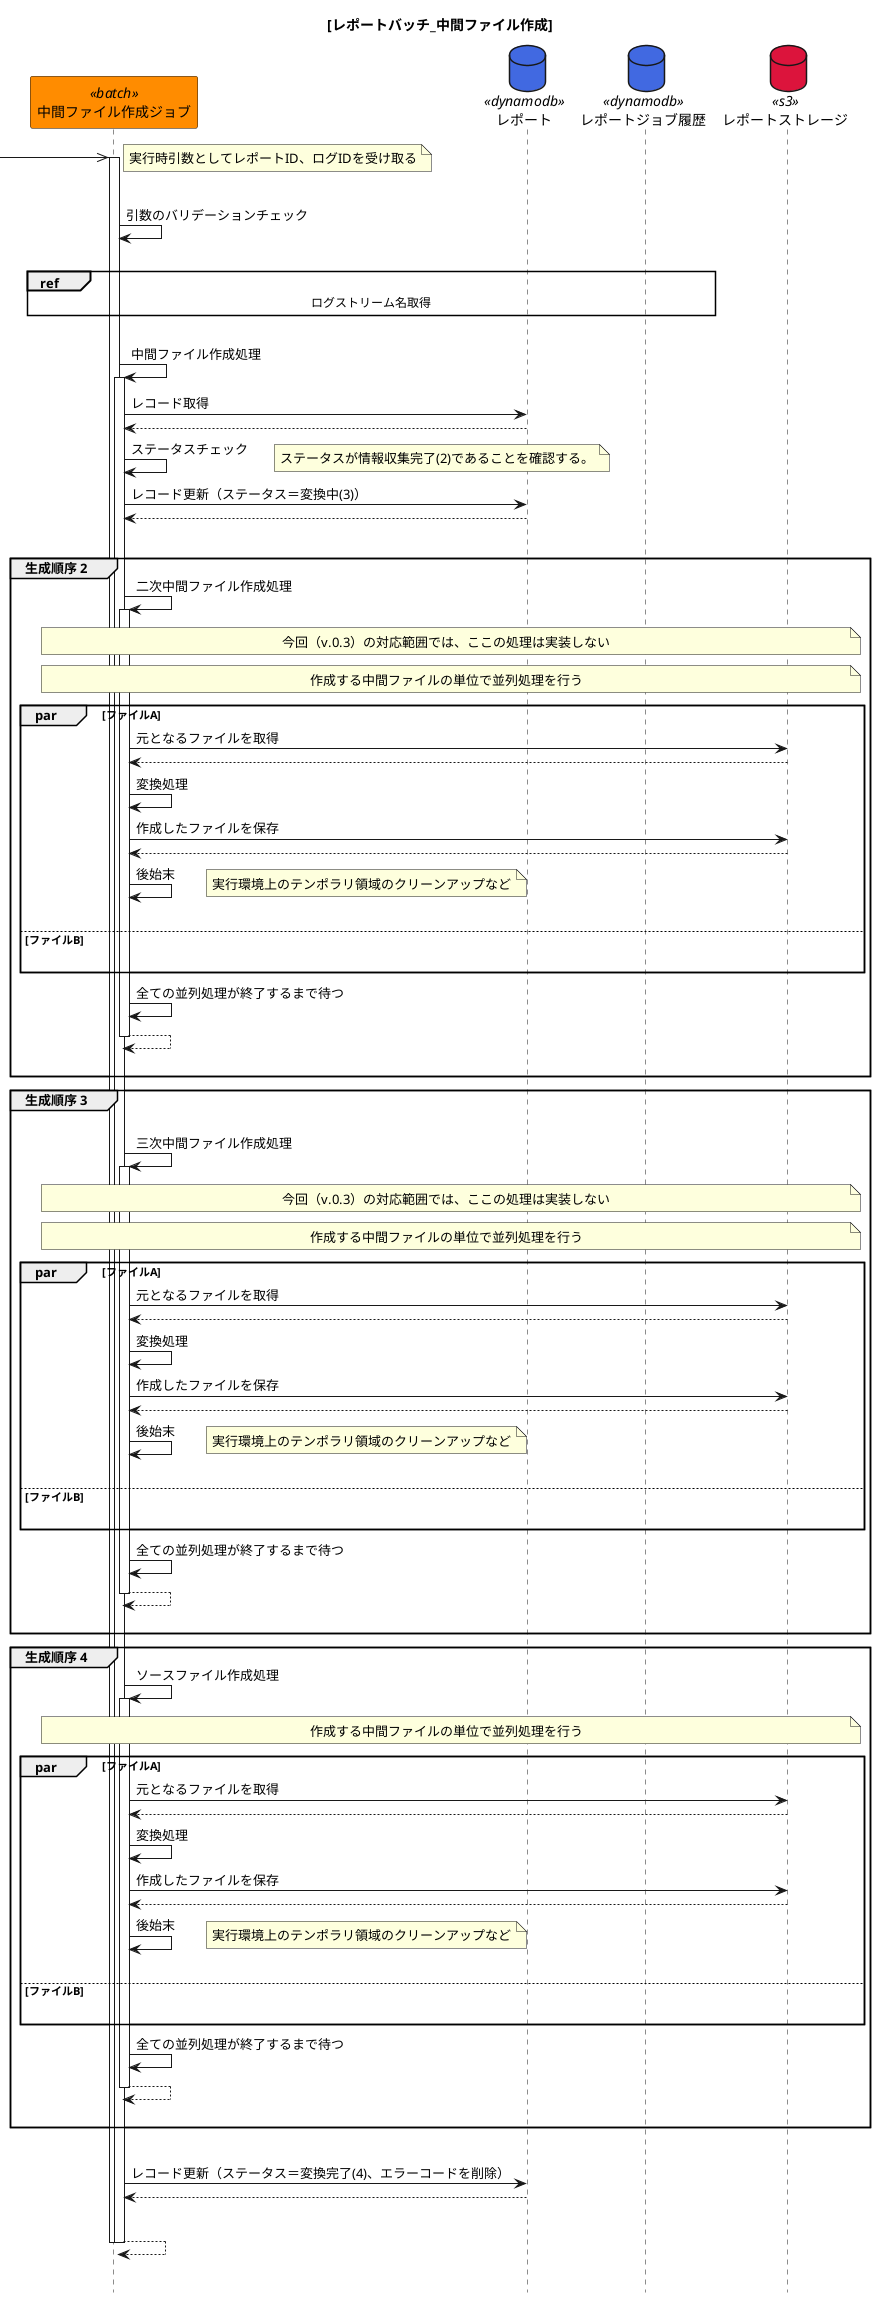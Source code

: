 @startuml{Batch_レポート_中間ファイル作成.png}
title [レポートバッチ_中間ファイル作成]
hide footbox

participant 中間ファイル作成ジョブ as batch_report_job <<batch>> #darkorange
database レポート as table_reports <<dynamodb>> #royalblue
database レポートジョブ履歴 as table_report_joblog <<dynamodb>> #royalblue
database レポートストレージ as storage <<s3>> #crimson
->> batch_report_job
note right :実行時引数としてレポートID、ログIDを受け取る
|||
activate batch_report_job
    batch_report_job -> batch_report_job :引数のバリデーションチェック
    |||
    ref over batch_report_job, table_report_joblog :ログストリーム名取得
    |||
    batch_report_job -> batch_report_job :中間ファイル作成処理
    activate batch_report_job
        batch_report_job -> table_reports :レコード取得
        table_reports --> batch_report_job
        batch_report_job -> batch_report_job :ステータスチェック
        note right :ステータスが情報収集完了(2)であることを確認する。
        batch_report_job -> table_reports :レコード更新（ステータス＝変換中(3)）
        table_reports --> batch_report_job
        |||
        group 生成順序 2
        batch_report_job -> batch_report_job :二次中間ファイル作成処理
        note over batch_report_job, storage :今回（v.0.3）の対応範囲では、ここの処理は実装しない
        note over batch_report_job, storage :作成する中間ファイルの単位で並列処理を行う
        activate batch_report_job
            par ファイルA
            batch_report_job -> storage :元となるファイルを取得
            storage --> batch_report_job
            batch_report_job -> batch_report_job :変換処理
            batch_report_job -> storage :作成したファイルを保存
            storage --> batch_report_job
            batch_report_job -> batch_report_job :後始末
            note right :実行環境上のテンポラリ領域のクリーンアップなど
            |||
            else ファイルB
            |||
            end
            batch_report_job -> batch_report_job :全ての並列処理が終了するまで待つ
            batch_report_job --> batch_report_job
        deactivate batch_report_job
        |||
        end
        group 生成順序 3
        |||
        batch_report_job -> batch_report_job :三次中間ファイル作成処理
        note over batch_report_job, storage :今回（v.0.3）の対応範囲では、ここの処理は実装しない
        note over batch_report_job, storage :作成する中間ファイルの単位で並列処理を行う
        activate batch_report_job
            par ファイルA
            batch_report_job -> storage :元となるファイルを取得
            storage --> batch_report_job
            batch_report_job -> batch_report_job :変換処理
            batch_report_job -> storage :作成したファイルを保存
            storage --> batch_report_job
            batch_report_job -> batch_report_job :後始末
            note right :実行環境上のテンポラリ領域のクリーンアップなど
            |||
            else ファイルB
            |||
            end
            batch_report_job -> batch_report_job :全ての並列処理が終了するまで待つ
            batch_report_job --> batch_report_job
        deactivate batch_report_job
        |||
        end
        group 生成順序 4
        batch_report_job -> batch_report_job :ソースファイル作成処理
        note over batch_report_job, storage :作成する中間ファイルの単位で並列処理を行う
        activate batch_report_job
            par ファイルA
            batch_report_job -> storage :元となるファイルを取得
            storage --> batch_report_job
            batch_report_job -> batch_report_job :変換処理
            batch_report_job -> storage :作成したファイルを保存
            storage --> batch_report_job
            batch_report_job -> batch_report_job :後始末
            note right :実行環境上のテンポラリ領域のクリーンアップなど
            |||
            else ファイルB
            |||
            end
            batch_report_job -> batch_report_job :全ての並列処理が終了するまで待つ
            batch_report_job --> batch_report_job
        deactivate batch_report_job
        |||
        end
        |||
        batch_report_job -> table_reports :レコード更新（ステータス＝変換完了(4)、エラーコードを削除）
        table_reports --> batch_report_job
        |||
        batch_report_job --> batch_report_job
    deactivate batch_report_job
    |||
deactivate batch_report_job

@enduml
